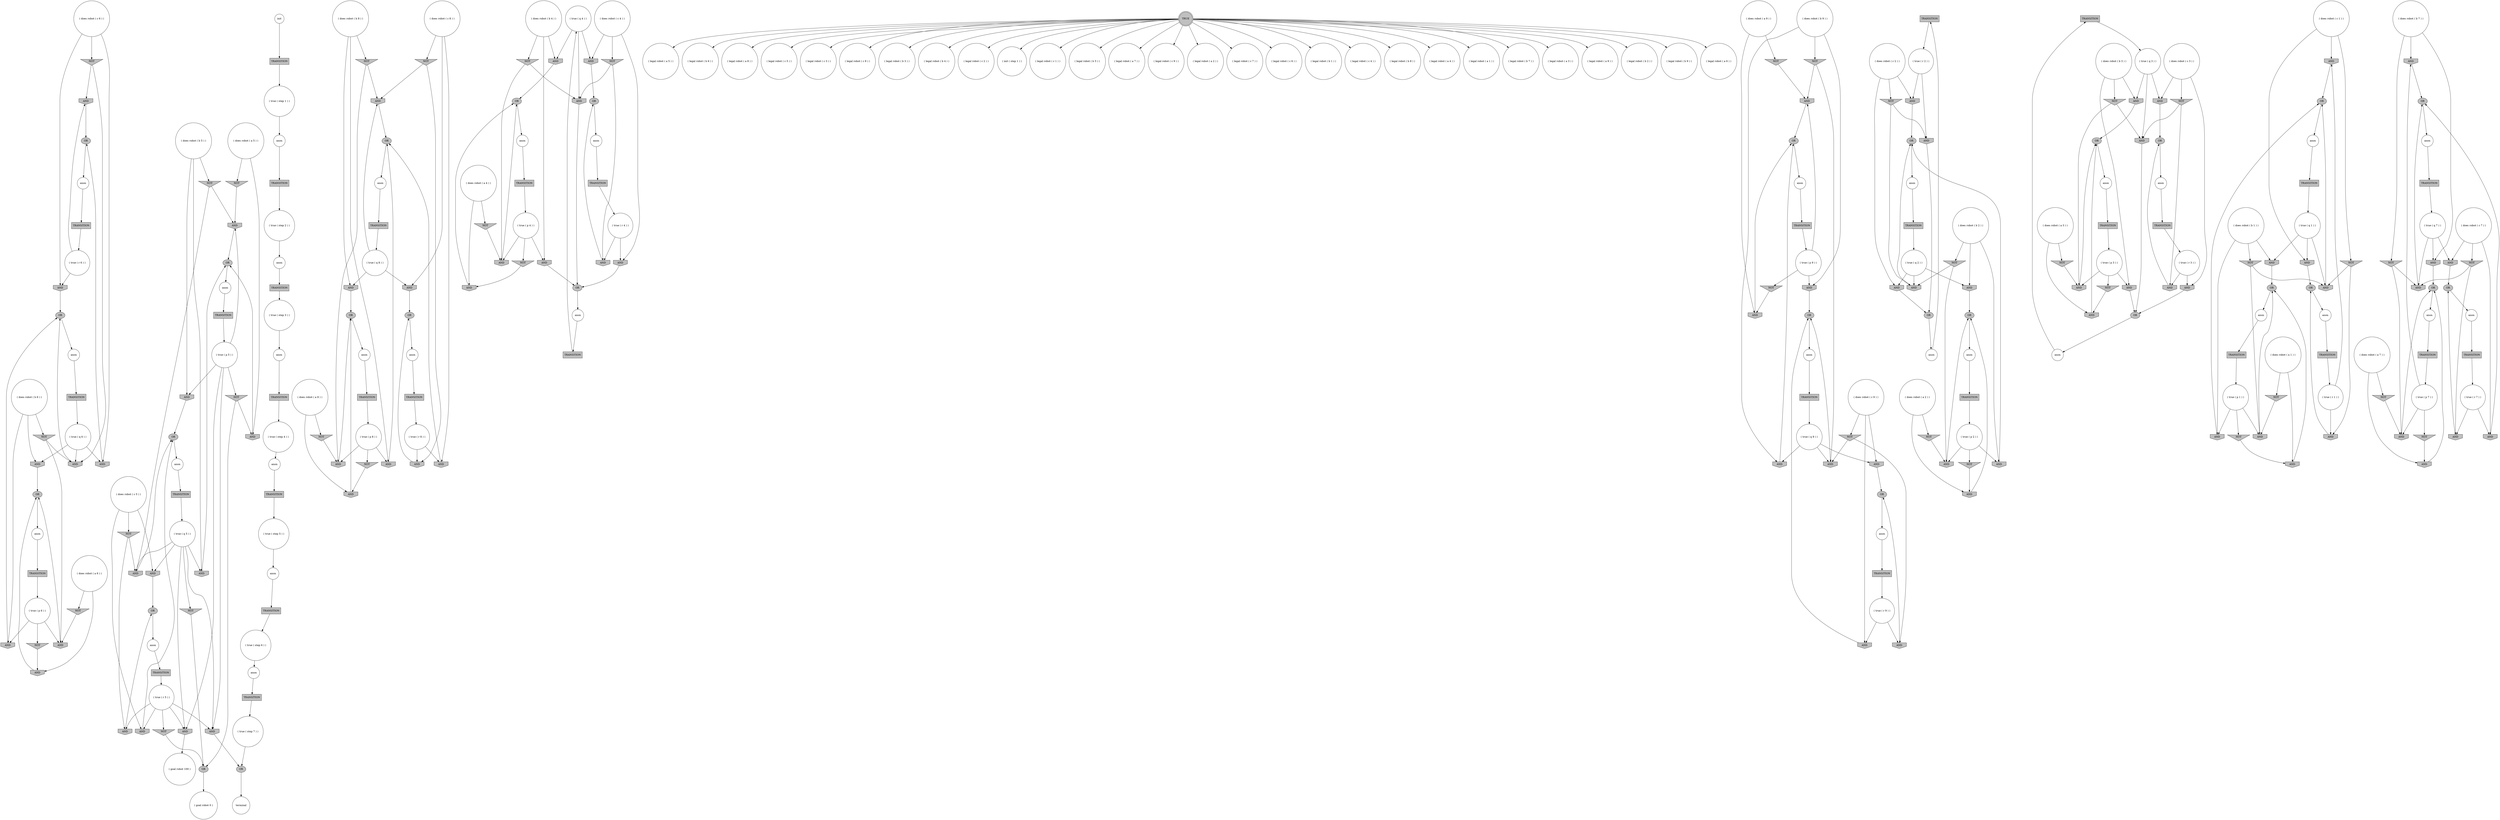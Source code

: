 digraph propNet
{
	"@5c5f1c48"[shape=invhouse, style= filled, fillcolor=grey, label="AND"]; "@5c5f1c48"->"@2c92af24"; 
	"@4826dfcc"[shape=invhouse, style= filled, fillcolor=grey, label="AND"]; "@4826dfcc"->"@3c10e820"; 
	"@3b06433d"[shape=invhouse, style= filled, fillcolor=grey, label="AND"]; "@3b06433d"->"@46fb6763"; 
	"@4679ac92"[shape=circle, style= filled, fillcolor=white, label="( true ( q 4 ) )"]; "@4679ac92"->"@3d01e178"; "@4679ac92"->"@6d0718b7"; "@4679ac92"->"@4e0a39de"; 
	"@5883de21"[shape=circle, style= filled, fillcolor=white, label="init"]; "@5883de21"->"@396c75ed"; 
	"@103c37f4"[shape=circle, style= filled, fillcolor=white, label="( legal robot ( a 5 ) )"]; 
	"@4604a96a"[shape=invtriangle, style= filled, fillcolor=grey, label="NOT"]; "@4604a96a"->"@b74cb21"; 
	"@114562c5"[shape=circle, style= filled, fillcolor=white, label="anon"]; "@114562c5"->"@299481b2"; 
	"@1bae939f"[shape=box, style= filled, fillcolor=grey, label="TRANSITION"]; "@1bae939f"->"@408b6c39"; 
	"@7acdba53"[shape=box, style= filled, fillcolor=grey, label="TRANSITION"]; "@7acdba53"->"@141ed7ac"; 
	"@3c10e820"[shape=ellipse, style= filled, fillcolor=grey, label="OR"]; "@3c10e820"->"@79f7abae"; 
	"@dda2737"[shape=invhouse, style= filled, fillcolor=grey, label="AND"]; "@dda2737"->"@5a4fdf11"; 
	"@79f7abae"[shape=circle, style= filled, fillcolor=white, label="anon"]; "@79f7abae"->"@5a749436"; 
	"@3d31f2b4"[shape=invtriangle, style= filled, fillcolor=grey, label="NOT"]; "@3d31f2b4"->"@1a3526cf"; "@3d31f2b4"->"@4e0a39de"; 
	"@609f3e95"[shape=invtriangle, style= filled, fillcolor=grey, label="NOT"]; "@609f3e95"->"@4a8d3d62"; 
	"@31be0369"[shape=circle, style= filled, fillcolor=white, label="anon"]; "@31be0369"->"@5da631c2"; 
	"@6243487e"[shape=invhouse, style= filled, fillcolor=grey, label="AND"]; "@6243487e"->"@215b011c"; 
	"@521ba1d9"[shape=invhouse, style= filled, fillcolor=grey, label="AND"]; "@521ba1d9"->"@6612fc02"; 
	"@28294f62"[shape=circle, style= filled, fillcolor=white, label="( legal robot ( b 6 ) )"]; 
	"@5acad437"[shape=invhouse, style= filled, fillcolor=grey, label="AND"]; "@5acad437"->"@6e30fc1f"; 
	"@665c1eae"[shape=box, style= filled, fillcolor=grey, label="TRANSITION"]; "@665c1eae"->"@7f2ea1dd"; 
	"@28a50da4"[shape=invhouse, style= filled, fillcolor=grey, label="AND"]; "@28a50da4"->"@3c10e820"; 
	"@15a4eb56"[shape=ellipse, style= filled, fillcolor=grey, label="OR"]; "@15a4eb56"->"@7e566633"; 
	"@3eb68e0e"[shape=circle, style= filled, fillcolor=white, label="anon"]; "@3eb68e0e"->"@6885b670"; 
	"@39a4036f"[shape=invhouse, style= filled, fillcolor=grey, label="AND"]; "@39a4036f"->"@6d13e8f3"; 
	"@3cfa54fe"[shape=circle, style= filled, fillcolor=white, label="anon"]; "@3cfa54fe"->"@1bfd9cd5"; 
	"@57e40274"[shape=invtriangle, style= filled, fillcolor=grey, label="NOT"]; "@57e40274"->"@3a5d3ac0"; "@57e40274"->"@32486cdd"; 
	"@33a998c7"[shape=ellipse, style= filled, fillcolor=grey, label="OR"]; "@33a998c7"->"@436d4b50"; 
	"@412beeec"[shape=ellipse, style= filled, fillcolor=grey, label="OR"]; "@412beeec"->"@2b52e961"; 
	"@5da5e65f"[shape=circle, style= filled, fillcolor=white, label="anon"]; "@5da5e65f"->"@2bacee78"; 
	"@71d382ab"[shape=circle, style= filled, fillcolor=white, label="anon"]; "@71d382ab"->"@2c65394b"; 
	"@4e9722c9"[shape=box, style= filled, fillcolor=grey, label="TRANSITION"]; "@4e9722c9"->"@4551dcd6"; 
	"@54cee271"[shape=box, style= filled, fillcolor=grey, label="TRANSITION"]; "@54cee271"->"@92ca580"; 
	"@69e94001"[shape=invhouse, style= filled, fillcolor=grey, label="AND"]; "@69e94001"->"@10f1f34a"; 
	"@31836aea"[shape=invhouse, style= filled, fillcolor=grey, label="AND"]; "@31836aea"->"@3c6b93c5"; 
	"@64273f4e"[shape=circle, style= filled, fillcolor=white, label="( legal robot ( a 8 ) )"]; 
	"@41c7d56b"[shape=circle, style= filled, fillcolor=white, label="( does robot ( a 7 ) )"]; "@41c7d56b"->"@1b50f0a7"; "@41c7d56b"->"@6ce931d9"; 
	"@2b302b69"[shape=circle, style= filled, fillcolor=white, label="( true ( p 6 ) )"]; "@2b302b69"->"@69e94001"; "@2b302b69"->"@6243487e"; "@2b302b69"->"@677210a5"; 
	"@74b70648"[shape=box, style= filled, fillcolor=grey, label="TRANSITION"]; "@74b70648"->"@4ccd21c"; 
	"@1f61509b"[shape=ellipse, style= filled, fillcolor=grey, label="OR"]; "@1f61509b"->"@2df30035"; 
	"@1abbbd0e"[shape=invhouse, style= filled, fillcolor=grey, label="AND"]; "@1abbbd0e"->"@1fd4340c"; 
	"@62577c5e"[shape=box, style= filled, fillcolor=grey, label="TRANSITION"]; "@62577c5e"->"@78c6cbc"; 
	"@699c9f16"[shape=invhouse, style= filled, fillcolor=grey, label="AND"]; "@699c9f16"->"@6d13e8f3"; 
	"@2c92af24"[shape=ellipse, style= filled, fillcolor=grey, label="OR"]; "@2c92af24"->"@52287b58"; 
	"@3a5d3ac0"[shape=invhouse, style= filled, fillcolor=grey, label="AND"]; "@3a5d3ac0"->"@56e20ef8"; 
	"@495a2dc4"[shape=doublecircle, style= filled, fillcolor=grey, label="TRUE"]; "@495a2dc4"->"@521c5cd7"; "@495a2dc4"->"@4413515e"; "@495a2dc4"->"@37c398e"; "@495a2dc4"->"@3be0e954"; "@495a2dc4"->"@301abf87"; "@495a2dc4"->"@6a25b72a"; "@495a2dc4"->"@3f72c47b"; "@495a2dc4"->"@103c37f4"; "@495a2dc4"->"@79b0d33c"; "@495a2dc4"->"@2af6a882"; "@495a2dc4"->"@7578a7d9"; "@495a2dc4"->"@56b4d39c"; "@495a2dc4"->"@5b76de14"; "@495a2dc4"->"@27b104d7"; "@495a2dc4"->"@47fc468e"; "@495a2dc4"->"@28294f62"; "@495a2dc4"->"@32b95f72"; "@495a2dc4"->"@50a69b6b"; "@495a2dc4"->"@7c187c8"; "@495a2dc4"->"@5043153c"; "@495a2dc4"->"@5aacc14"; "@495a2dc4"->"@2c1450bd"; "@495a2dc4"->"@4cad4d40"; "@495a2dc4"->"@4453d3cf"; "@495a2dc4"->"@6d352447"; "@495a2dc4"->"@69c0bee6"; "@495a2dc4"->"@64273f4e"; "@495a2dc4"->"@617d7c7f"; 
	"@2743724e"[shape=box, style= filled, fillcolor=grey, label="TRANSITION"]; "@2743724e"->"@279977bd"; 
	"@4ccd21c"[shape=circle, style= filled, fillcolor=white, label="( true ( p 3 ) )"]; "@4ccd21c"->"@79ef3ccd"; "@4ccd21c"->"@7a8d0b0f"; "@4ccd21c"->"@22f62eba"; 
	"@408b6c39"[shape=circle, style= filled, fillcolor=white, label="( true ( r 2 ) )"]; "@408b6c39"->"@3c0a30fd"; "@408b6c39"->"@a25ef73"; 
	"@354124d6"[shape=circle, style= filled, fillcolor=white, label="( does robot ( c 3 ) )"]; "@354124d6"->"@74c12978"; "@354124d6"->"@47d978ea"; "@354124d6"->"@7b0b23cf"; 
	"@4e3c35fd"[shape=invhouse, style= filled, fillcolor=grey, label="AND"]; "@4e3c35fd"->"@1fd4340c"; 
	"@4f2d26d2"[shape=circle, style= filled, fillcolor=white, label="( does robot ( b 6 ) )"]; "@4f2d26d2"->"@41a40247"; "@4f2d26d2"->"@1d4fcd9a"; "@4f2d26d2"->"@69e94001"; 
	"@4551dcd6"[shape=circle, style= filled, fillcolor=white, label="( true ( q 9 ) )"]; "@4551dcd6"->"@3a5d3ac0"; "@4551dcd6"->"@64626fd2"; "@4551dcd6"->"@47e7d503"; 
	"@4b51ac10"[shape=circle, style= filled, fillcolor=white, label="( does robot ( b 5 ) )"]; "@4b51ac10"->"@11f18cbe"; "@4b51ac10"->"@7a5388b5"; "@4b51ac10"->"@5ef77511"; 
	"@3979c7cf"[shape=invhouse, style= filled, fillcolor=grey, label="AND"]; "@3979c7cf"->"@33a998c7"; 
	"@32b95f72"[shape=circle, style= filled, fillcolor=white, label="( legal robot ( b 1 ) )"]; 
	"@6e30fc1f"[shape=ellipse, style= filled, fillcolor=grey, label="OR"]; "@6e30fc1f"->"@51f88fbd"; 
	"@685f1ba8"[shape=circle, style= filled, fillcolor=white, label="anon"]; "@685f1ba8"->"@74b70648"; 
	"@4a2ba88c"[shape=circle, style= filled, fillcolor=white, label="( true ( q 2 ) )"]; "@4a2ba88c"->"@78482bad"; "@4a2ba88c"->"@716136f0"; "@4a2ba88c"->"@4c9fd062"; 
	"@50a69b6b"[shape=circle, style= filled, fillcolor=white, label="( legal robot ( c 4 ) )"]; 
	"@4ef18d37"[shape=invhouse, style= filled, fillcolor=grey, label="AND"]; "@4ef18d37"->"@5a4fdf11"; 
	"@464d28c7"[shape=invhouse, style= filled, fillcolor=grey, label="AND"]; "@464d28c7"->"@4b94ba17"; 
	"@46fb6763"[shape=ellipse, style= filled, fillcolor=grey, label="OR"]; "@46fb6763"->"@2340b8fd"; 
	"@6a24eafa"[shape=circle, style= filled, fillcolor=white, label="( does robot ( c 5 ) )"]; "@6a24eafa"->"@66e8c7db"; "@6a24eafa"->"@5e725967"; "@6a24eafa"->"@1dbef987"; 
	"@4cad4d40"[shape=circle, style= filled, fillcolor=white, label="( legal robot ( a 3 ) )"]; 
	"@6e2c03ff"[shape=circle, style= filled, fillcolor=white, label="( true ( step 7 ) )"]; "@6e2c03ff"->"@5ff6de1"; 
	"@1053a9d5"[shape=invtriangle, style= filled, fillcolor=grey, label="NOT"]; "@1053a9d5"->"@64b2e752"; "@1053a9d5"->"@56bebb88"; 
	"@6a6014f7"[shape=circle, style= filled, fillcolor=white, label="( true ( q 5 ) )"]; "@6a6014f7"->"@46b44eb4"; "@6a6014f7"->"@66e8c7db"; "@6a6014f7"->"@64f01d52"; "@6a6014f7"->"@58ee21f5"; "@6a6014f7"->"@1af70ee1"; "@6a6014f7"->"@7a5388b5"; 
	"@69c0bee6"[shape=circle, style= filled, fillcolor=white, label="( legal robot ( b 9 ) )"]; 
	"@625db9eb"[shape=box, style= filled, fillcolor=grey, label="TRANSITION"]; "@625db9eb"->"@23b67d6a"; 
	"@37c398e"[shape=circle, style= filled, fillcolor=white, label="( legal robot ( c 8 ) )"]; 
	"@690ff62a"[shape=invhouse, style= filled, fillcolor=grey, label="AND"]; "@690ff62a"->"@412beeec"; 
	"@29909385"[shape=circle, style= filled, fillcolor=white, label="( does robot ( a 1 ) )"]; "@29909385"->"@699c9f16"; "@29909385"->"@35a631cc"; 
	"@5fb9f88b"[shape=ellipse, style= filled, fillcolor=grey, label="OR"]; "@5fb9f88b"->"@2a6c9ec6"; 
	"@279977bd"[shape=circle, style= filled, fillcolor=white, label="( true ( p 9 ) )"]; "@279977bd"->"@2bd9e5ad"; "@279977bd"->"@4c842d9a"; "@279977bd"->"@b74cb21"; 
	"@54f5b2e4"[shape=invhouse, style= filled, fillcolor=grey, label="AND"]; "@54f5b2e4"->"@3e5646a5"; 
	"@6d13e8f3"[shape=ellipse, style= filled, fillcolor=grey, label="OR"]; "@6d13e8f3"->"@3622e177"; 
	"@66e8c7db"[shape=invhouse, style= filled, fillcolor=grey, label="AND"]; "@66e8c7db"->"@4b94ba17"; 
	"@47fc468e"[shape=circle, style= filled, fillcolor=white, label="( legal robot ( c 6 ) )"]; 
	"@27b104d7"[shape=circle, style= filled, fillcolor=white, label="( legal robot ( c 7 ) )"]; 
	"@4bb963c4"[shape=circle, style= filled, fillcolor=white, label="( does robot ( b 3 ) )"]; "@4bb963c4"->"@7844ffb2"; "@4bb963c4"->"@7a8d0b0f"; "@4bb963c4"->"@521ba1d9"; 
	"@53933acb"[shape=circle, style= filled, fillcolor=white, label="( true ( p 1 ) )"]; "@53933acb"->"@64b2e752"; "@53933acb"->"@4ef18d37"; "@53933acb"->"@66f9104a"; 
	"@5aacc14"[shape=circle, style= filled, fillcolor=white, label="( legal robot ( a 1 ) )"]; 
	"@12d28dfa"[shape=invtriangle, style= filled, fillcolor=grey, label="NOT"]; "@12d28dfa"->"@3d6721bd"; 
	"@1b071c0"[shape=circle, style= filled, fillcolor=white, label="( does robot ( a 6 ) )"]; "@1b071c0"->"@3160e069"; "@1b071c0"->"@71a2f5b1"; 
	"@628d2280"[shape=circle, style= filled, fillcolor=white, label="anon"]; "@628d2280"->"@4095c5ec"; 
	"@11c0b8a0"[shape=invhouse, style= filled, fillcolor=grey, label="AND"]; "@11c0b8a0"->"@46fb6763"; 
	"@7b0b23cf"[shape=invhouse, style= filled, fillcolor=grey, label="AND"]; "@7b0b23cf"->"@438a3a1d"; 
	"@35a631cc"[shape=invtriangle, style= filled, fillcolor=grey, label="NOT"]; "@35a631cc"->"@64b2e752"; 
	"@536b98c3"[shape=ellipse, style= filled, fillcolor=grey, label="OR"]; "@536b98c3"->"@3cfa54fe"; 
	"@47e7d503"[shape=invhouse, style= filled, fillcolor=grey, label="AND"]; "@47e7d503"->"@50c7833c"; 
	"@3d6721bd"[shape=invhouse, style= filled, fillcolor=grey, label="AND"]; "@3d6721bd"->"@36b79701"; 
	"@79ef3ccd"[shape=invhouse, style= filled, fillcolor=grey, label="AND"]; "@79ef3ccd"->"@6612fc02"; 
	"@2c006765"[shape=circle, style= filled, fillcolor=white, label="( does robot ( c 6 ) )"]; "@2c006765"->"@3e81018b"; "@2c006765"->"@4e842e74"; "@2c006765"->"@201532fc"; 
	"@16fbcb70"[shape=invtriangle, style= filled, fillcolor=grey, label="NOT"]; "@16fbcb70"->"@6ce931d9"; 
	"@79f7896f"[shape=circle, style= filled, fillcolor=white, label="( true ( p 5 ) )"]; "@79f7896f"->"@46b44eb4"; "@79f7896f"->"@4826dfcc"; "@79f7896f"->"@58ee21f5"; "@79f7896f"->"@11f18cbe"; "@79f7896f"->"@41f6321"; 
	"@11f18cbe"[shape=invhouse, style= filled, fillcolor=grey, label="AND"]; "@11f18cbe"->"@536b98c3"; 
	"@4c9fd062"[shape=invhouse, style= filled, fillcolor=grey, label="AND"]; "@4c9fd062"->"@1f61509b"; 
	"@4453d3cf"[shape=circle, style= filled, fillcolor=white, label="( legal robot ( a 9 ) )"]; 
	"@76c5d9c1"[shape=circle, style= filled, fillcolor=white, label="( does robot ( b 8 ) )"]; "@76c5d9c1"->"@4e3c35fd"; "@76c5d9c1"->"@11c0b8a0"; "@76c5d9c1"->"@375b4ad2"; 
	"@1952853d"[shape=invtriangle, style= filled, fillcolor=grey, label="NOT"]; "@1952853d"->"@1a3526cf"; 
	"@74c12978"[shape=invhouse, style= filled, fillcolor=grey, label="AND"]; "@74c12978"->"@5057f57f"; 
	"@889ec59"[shape=circle, style= filled, fillcolor=white, label="( true ( p 7 ) )"]; "@889ec59"->"@16fbcb70"; "@889ec59"->"@455118a7"; "@889ec59"->"@5acad437"; 
	"@4c842d9a"[shape=invtriangle, style= filled, fillcolor=grey, label="NOT"]; "@4c842d9a"->"@79ce00b4"; 
	"@5075c744"[shape=invhouse, style= filled, fillcolor=grey, label="AND"]; "@5075c744"->"@6612fc02"; 
	"@646d6aa0"[shape=circle, style= filled, fillcolor=white, label="( does robot ( a 3 ) )"]; "@646d6aa0"->"@5075c744"; "@646d6aa0"->"@1e1079ff"; 
	"@6a25b72a"[shape=circle, style= filled, fillcolor=white, label="( legal robot ( c 2 ) )"]; 
	"@92ca580"[shape=circle, style= filled, fillcolor=white, label="( true ( p 8 ) )"]; "@92ca580"->"@11c0b8a0"; "@92ca580"->"@4a8d3d62"; "@92ca580"->"@52257b34"; 
	"@320f6398"[shape=circle, style= filled, fillcolor=white, label="( does robot ( b 1 ) )"]; "@320f6398"->"@4ef18d37"; "@320f6398"->"@39a4036f"; "@320f6398"->"@1053a9d5"; 
	"@1b78efd8"[shape=circle, style= filled, fillcolor=white, label="( does robot ( a 8 ) )"]; "@1b78efd8"->"@1abbbd0e"; "@1b78efd8"->"@609f3e95"; 
	"@1b50f0a7"[shape=invtriangle, style= filled, fillcolor=grey, label="NOT"]; "@1b50f0a7"->"@455118a7"; 
	"@201532fc"[shape=invhouse, style= filled, fillcolor=grey, label="AND"]; "@201532fc"->"@2c92af24"; 
	"@5a790192"[shape=circle, style= filled, fillcolor=white, label="anon"]; "@5a790192"->"@2743724e"; 
	"@436d4b50"[shape=circle, style= filled, fillcolor=white, label="anon"]; "@436d4b50"->"@23bf8cd5"; 
	"@35de7497"[shape=circle, style= filled, fillcolor=white, label="( true ( r 8 ) )"]; "@35de7497"->"@30cafa1"; "@35de7497"->"@7aba175f"; 
	"@5b76de14"[shape=circle, style= filled, fillcolor=white, label="( legal robot ( a 2 ) )"]; 
	"@66f9104a"[shape=invtriangle, style= filled, fillcolor=grey, label="NOT"]; "@66f9104a"->"@699c9f16"; 
	"@1bfd9cd5"[shape=box, style= filled, fillcolor=grey, label="TRANSITION"]; "@1bfd9cd5"->"@6a6014f7"; 
	"@7a5388b5"[shape=invhouse, style= filled, fillcolor=grey, label="AND"]; "@7a5388b5"->"@3c10e820"; 
	"@6d4492fb"[shape=circle, style= filled, fillcolor=white, label="( true ( r 1 ) )"]; "@6d4492fb"->"@690ff62a"; "@6d4492fb"->"@dda2737"; 
	"@1633c3e6"[shape=invhouse, style= filled, fillcolor=grey, label="AND"]; "@1633c3e6"->"@5057f57f"; 
	"@438a3a1d"[shape=ellipse, style= filled, fillcolor=grey, label="OR"]; "@438a3a1d"->"@27ed688f"; 
	"@29e26602"[shape=box, style= filled, fillcolor=grey, label="TRANSITION"]; "@29e26602"->"@53933acb"; 
	"@50f800db"[shape=circle, style= filled, fillcolor=white, label="anon"]; "@50f800db"->"@3d057305"; 
	"@32fd4662"[shape=circle, style= filled, fillcolor=white, label="( true ( r 4 ) )"]; "@32fd4662"->"@a6dddcf"; "@32fd4662"->"@3979c7cf"; 
	"@16881cb3"[shape=invtriangle, style= filled, fillcolor=grey, label="NOT"]; "@16881cb3"->"@716136f0"; "@16881cb3"->"@42143753"; 
	"@6a643edd"[shape=circle, style= filled, fillcolor=white, label="( true ( step 1 ) )"]; "@6a643edd"->"@4cc5f20f"; 
	"@29949f78"[shape=circle, style= filled, fillcolor=white, label="anon"]; "@29949f78"->"@7dbd9d76"; 
	"@6edcb6b4"[shape=circle, style= filled, fillcolor=white, label="( goal robot 0 )"]; 
	"@5ee771f3"[shape=circle, style= filled, fillcolor=white, label="( does robot ( b 7 ) )"]; "@5ee771f3"->"@2cea3932"; "@5ee771f3"->"@54f5b2e4"; "@5ee771f3"->"@5acad437"; 
	"@a6dddcf"[shape=invhouse, style= filled, fillcolor=grey, label="AND"]; "@a6dddcf"->"@31d1fc02"; 
	"@5c0e920f"[shape=circle, style= filled, fillcolor=white, label="( does robot ( b 9 ) )"]; "@5c0e920f"->"@2bd9e5ad"; "@5c0e920f"->"@40974600"; "@5c0e920f"->"@47e7d503"; 
	"@28f52a14"[shape=box, style= filled, fillcolor=grey, label="TRANSITION"]; "@28f52a14"->"@19a9bea3"; 
	"@41f6321"[shape=invtriangle, style= filled, fillcolor=grey, label="NOT"]; "@41f6321"->"@28a50da4"; "@41f6321"->"@78871e65"; 
	"@775925c0"[shape=box, style= filled, fillcolor=grey, label="TRANSITION"]; "@775925c0"->"@52fc9d2b"; 
	"@23b67d6a"[shape=circle, style= filled, fillcolor=white, label="( true ( step 2 ) )"]; "@23b67d6a"->"@da3b359"; 
	"@3e81018b"[shape=invhouse, style= filled, fillcolor=grey, label="AND"]; "@3e81018b"->"@10f1f34a"; 
	"@4f1adeb7"[shape=circle, style= filled, fillcolor=white, label="anon"]; "@4f1adeb7"->"@111edceb"; 
	"@3be0e954"[shape=circle, style= filled, fillcolor=white, label="( legal robot ( b 3 ) )"]; 
	"@1294aa42"[shape=circle, style= filled, fillcolor=white, label="( does robot ( c 7 ) )"]; "@1294aa42"->"@5e35dc95"; "@1294aa42"->"@6699176f"; "@1294aa42"->"@5f0275fa"; 
	"@1a8fa0d1"[shape=circle, style= filled, fillcolor=white, label="( true ( r 7 ) )"]; "@1a8fa0d1"->"@31836aea"; "@1a8fa0d1"->"@5f0275fa"; 
	"@5ff6de1"[shape=ellipse, style= filled, fillcolor=grey, label="OR"]; "@5ff6de1"->"@4486d1da"; 
	"@1d4fcd9a"[shape=invtriangle, style= filled, fillcolor=grey, label="NOT"]; "@1d4fcd9a"->"@4805e9f1"; "@1d4fcd9a"->"@6243487e"; 
	"@24a51027"[shape=circle, style= filled, fillcolor=white, label="anon"]; "@24a51027"->"@54cee271"; 
	"@47d978ea"[shape=invtriangle, style= filled, fillcolor=grey, label="NOT"]; "@47d978ea"->"@1633c3e6"; "@47d978ea"->"@16916f80"; 
	"@64626fd2"[shape=invhouse, style= filled, fillcolor=grey, label="AND"]; "@64626fd2"->"@5fb9f88b"; 
	"@2af6a882"[shape=circle, style= filled, fillcolor=white, label="( legal robot ( b 5 ) )"]; 
	"@4eb3c24f"[shape=circle, style= filled, fillcolor=white, label="( true ( q 7 ) )"]; "@4eb3c24f"->"@2224ea85"; "@4eb3c24f"->"@54f5b2e4"; "@4eb3c24f"->"@6699176f"; 
	"@7059c8b5"[shape=circle, style= filled, fillcolor=white, label="( does robot ( b 2 ) )"]; "@7059c8b5"->"@78482bad"; "@7059c8b5"->"@16881cb3"; "@7059c8b5"->"@3857dc15"; 
	"@56b4d39c"[shape=circle, style= filled, fillcolor=white, label="( legal robot ( c 9 ) )"]; 
	"@4486d1da"[shape=circle, style= filled, fillcolor=white, label="terminal"]; 
	"@36b79701"[shape=ellipse, style= filled, fillcolor=grey, label="OR"]; "@36b79701"->"@4f1adeb7"; 
	"@3dd81ec9"[shape=circle, style= filled, fillcolor=white, label="( does robot ( a 2 ) )"]; "@3dd81ec9"->"@3d6721bd"; "@3dd81ec9"->"@28996b65"; 
	"@2778c490"[shape=invhouse, style= filled, fillcolor=grey, label="AND"]; "@2778c490"->"@31d1fc02"; 
	"@7f2ea1dd"[shape=circle, style= filled, fillcolor=white, label="( true ( r 9 ) )"]; "@7f2ea1dd"->"@11fb24d3"; "@7f2ea1dd"->"@32486cdd"; 
	"@c7056d5"[shape=box, style= filled, fillcolor=grey, label="TRANSITION"]; "@c7056d5"->"@5dac13d7"; 
	"@56e20ef8"[shape=ellipse, style= filled, fillcolor=grey, label="OR"]; "@56e20ef8"->"@1344e858"; 
	"@4805e9f1"[shape=invhouse, style= filled, fillcolor=grey, label="AND"]; "@4805e9f1"->"@10f1f34a"; 
	"@6c229ed4"[shape=circle, style= filled, fillcolor=white, label="( does robot ( a 5 ) )"]; "@6c229ed4"->"@28a50da4"; "@6c229ed4"->"@3166aab6"; 
	"@4a8d3d62"[shape=invhouse, style= filled, fillcolor=grey, label="AND"]; "@4a8d3d62"->"@1fd4340c"; 
	"@2c1450bd"[shape=circle, style= filled, fillcolor=white, label="( legal robot ( b 7 ) )"]; 
	"@23bf8cd5"[shape=box, style= filled, fillcolor=grey, label="TRANSITION"]; "@23bf8cd5"->"@32fd4662"; 
	"@7d6fdcc1"[shape=invtriangle, style= filled, fillcolor=grey, label="NOT"]; "@7d6fdcc1"->"@7aba175f"; "@7d6fdcc1"->"@3b06433d"; 
	"@5f0275fa"[shape=invhouse, style= filled, fillcolor=grey, label="AND"]; "@5f0275fa"->"@6e30fc1f"; 
	"@677210a5"[shape=invtriangle, style= filled, fillcolor=grey, label="NOT"]; "@677210a5"->"@71a2f5b1"; 
	"@2340b8fd"[shape=circle, style= filled, fillcolor=white, label="anon"]; "@2340b8fd"->"@775925c0"; 
	"@42143753"[shape=invhouse, style= filled, fillcolor=grey, label="AND"]; "@42143753"->"@36b79701"; 
	"@139d115"[shape=box, style= filled, fillcolor=grey, label="TRANSITION"]; "@139d115"->"@4a2ba88c"; 
	"@3622e177"[shape=circle, style= filled, fillcolor=white, label="anon"]; "@3622e177"->"@29e26602"; 
	"@6d352447"[shape=circle, style= filled, fillcolor=white, label="( legal robot ( b 2 ) )"]; 
	"@52257b34"[shape=invtriangle, style= filled, fillcolor=grey, label="NOT"]; "@52257b34"->"@1abbbd0e"; 
	"@618eabf6"[shape=circle, style= filled, fillcolor=white, label="( does robot ( c 1 ) )"]; "@618eabf6"->"@59b70f9e"; "@618eabf6"->"@dda2737"; "@618eabf6"->"@5dbbd583"; 
	"@59b70f9e"[shape=invhouse, style= filled, fillcolor=grey, label="AND"]; "@59b70f9e"->"@412beeec"; 
	"@4a0ce796"[shape=box, style= filled, fillcolor=grey, label="TRANSITION"]; "@4a0ce796"->"@4eb3c24f"; 
	"@5da631c2"[shape=box, style= filled, fillcolor=grey, label="TRANSITION"]; "@5da631c2"->"@3edd89f9"; 
	"@521c5cd7"[shape=circle, style= filled, fillcolor=white, label="( legal robot ( c 5 ) )"]; 
	"@4413515e"[shape=circle, style= filled, fillcolor=white, label="( legal robot ( c 3 ) )"]; 
	"@3c0a30fd"[shape=invhouse, style= filled, fillcolor=grey, label="AND"]; "@3c0a30fd"->"@1f61509b"; 
	"@4cc5f20f"[shape=circle, style= filled, fillcolor=white, label="anon"]; "@4cc5f20f"->"@625db9eb"; 
	"@779d9c0d"[shape=box, style= filled, fillcolor=grey, label="TRANSITION"]; "@779d9c0d"->"@7691a4fb"; 
	"@79ce00b4"[shape=invhouse, style= filled, fillcolor=grey, label="AND"]; "@79ce00b4"->"@50c7833c"; 
	"@7844ffb2"[shape=invtriangle, style= filled, fillcolor=grey, label="NOT"]; "@7844ffb2"->"@79ef3ccd"; "@7844ffb2"->"@16916f80"; 
	"@3166aab6"[shape=invtriangle, style= filled, fillcolor=grey, label="NOT"]; "@3166aab6"->"@4826dfcc"; 
	"@1344e858"[shape=circle, style= filled, fillcolor=white, label="anon"]; "@1344e858"->"@4e9722c9"; 
	"@5dbbd583"[shape=invtriangle, style= filled, fillcolor=grey, label="NOT"]; "@5dbbd583"->"@690ff62a"; "@5dbbd583"->"@56bebb88"; 
	"@27ed688f"[shape=circle, style= filled, fillcolor=white, label="anon"]; "@27ed688f"->"@7acdba53"; 
	"@5ef77511"[shape=invtriangle, style= filled, fillcolor=grey, label="NOT"]; "@5ef77511"->"@4826dfcc"; "@5ef77511"->"@64f01d52"; 
	"@111edceb"[shape=box, style= filled, fillcolor=grey, label="TRANSITION"]; "@111edceb"->"@455dd32a"; 
	"@4d811e2c"[shape=circle, style= filled, fillcolor=white, label="( does robot ( c 9 ) )"]; "@4d811e2c"->"@64626fd2"; "@4d811e2c"->"@57e40274"; "@4d811e2c"->"@11fb24d3"; 
	"@8e2b07b"[shape=circle, style= filled, fillcolor=white, label="( does robot ( c 2 ) )"]; "@8e2b07b"->"@5ab05fcb"; "@8e2b07b"->"@4c9fd062"; "@8e2b07b"->"@a25ef73"; 
	"@5a4fdf11"[shape=ellipse, style= filled, fillcolor=grey, label="OR"]; "@5a4fdf11"->"@31be0369"; 
	"@3ab28980"[shape=circle, style= filled, fillcolor=white, label="anon"]; "@3ab28980"->"@30c26c8f"; 
	"@4a005364"[shape=invtriangle, style= filled, fillcolor=grey, label="NOT"]; "@4a005364"->"@78871e65"; 
	"@51f88fbd"[shape=circle, style= filled, fillcolor=white, label="anon"]; "@51f88fbd"->"@4a0ce796"; 
	"@6885b670"[shape=box, style= filled, fillcolor=grey, label="TRANSITION"]; "@6885b670"->"@185c2a25"; 
	"@30c26c8f"[shape=box, style= filled, fillcolor=grey, label="TRANSITION"]; "@30c26c8f"->"@1a8fa0d1"; 
	"@40974600"[shape=invtriangle, style= filled, fillcolor=grey, label="NOT"]; "@40974600"->"@3a5d3ac0"; "@40974600"->"@b74cb21"; 
	"@32486cdd"[shape=invhouse, style= filled, fillcolor=grey, label="AND"]; "@32486cdd"->"@5fb9f88b"; 
	"@141ed7ac"[shape=circle, style= filled, fillcolor=white, label="( true ( q 3 ) )"]; "@141ed7ac"->"@74c12978"; "@141ed7ac"->"@521ba1d9"; "@141ed7ac"->"@16916f80"; 
	"@5043153c"[shape=circle, style= filled, fillcolor=white, label="( legal robot ( a 4 ) )"]; 
	"@1c8321c8"[shape=circle, style= filled, fillcolor=white, label="( does robot ( c 4 ) )"]; "@1c8321c8"->"@a6dddcf"; "@1c8321c8"->"@6d0718b7"; "@1c8321c8"->"@651ee017"; 
	"@58ee21f5"[shape=invhouse, style= filled, fillcolor=grey, label="AND"]; "@58ee21f5"->"@5ff6de1"; 
	"@3e5646a5"[shape=ellipse, style= filled, fillcolor=grey, label="OR"]; "@3e5646a5"->"@12381a9c"; 
	"@5e725967"[shape=invhouse, style= filled, fillcolor=grey, label="AND"]; "@5e725967"->"@536b98c3"; 
	"@78c6cbc"[shape=circle, style= filled, fillcolor=white, label="( true ( r 6 ) )"]; "@78c6cbc"->"@3e81018b"; "@78c6cbc"->"@5c5f1c48"; 
	"@6d0718b7"[shape=invhouse, style= filled, fillcolor=grey, label="AND"]; "@6d0718b7"->"@33a998c7"; 
	"@228ca8ac"[shape=box, style= filled, fillcolor=grey, label="TRANSITION"]; "@228ca8ac"->"@6d4492fb"; 
	"@78482bad"[shape=invhouse, style= filled, fillcolor=grey, label="AND"]; "@78482bad"->"@36b79701"; 
	"@10f1f34a"[shape=ellipse, style= filled, fillcolor=grey, label="OR"]; "@10f1f34a"->"@7c9b87f6"; 
	"@1a3526cf"[shape=invhouse, style= filled, fillcolor=grey, label="AND"]; "@1a3526cf"->"@73286b10"; 
	"@4e842e74"[shape=invtriangle, style= filled, fillcolor=grey, label="NOT"]; "@4e842e74"->"@5c5f1c48"; "@4e842e74"->"@4805e9f1"; 
	"@396c75ed"[shape=box, style= filled, fillcolor=grey, label="TRANSITION"]; "@396c75ed"->"@6a643edd"; 
	"@2a6c9ec6"[shape=circle, style= filled, fillcolor=white, label="anon"]; "@2a6c9ec6"->"@665c1eae"; 
	"@7a8d0b0f"[shape=invhouse, style= filled, fillcolor=grey, label="AND"]; "@7a8d0b0f"->"@438a3a1d"; 
	"@3c6b93c5"[shape=ellipse, style= filled, fillcolor=grey, label="OR"]; "@3c6b93c5"->"@3ab28980"; 
	"@1af70ee1"[shape=invtriangle, style= filled, fillcolor=grey, label="NOT"]; "@1af70ee1"->"@78871e65"; 
	"@3edd89f9"[shape=circle, style= filled, fillcolor=white, label="( true ( q 1 ) )"]; "@3edd89f9"->"@59b70f9e"; "@3edd89f9"->"@56bebb88"; "@3edd89f9"->"@39a4036f"; 
	"@4a009ab0"[shape=circle, style= filled, fillcolor=white, label="( true ( r 5 ) )"]; "@4a009ab0"->"@46b44eb4"; "@4a009ab0"->"@4a005364"; "@4a009ab0"->"@58ee21f5"; "@4a009ab0"->"@464d28c7"; "@4a009ab0"->"@5e725967"; 
	"@301abf87"[shape=circle, style= filled, fillcolor=white, label="( legal robot ( b 4 ) )"]; 
	"@3804dd1b"[shape=circle, style= filled, fillcolor=white, label="( true ( p 4 ) )"]; "@3804dd1b"->"@1a3526cf"; "@3804dd1b"->"@47503458"; "@3804dd1b"->"@2778c490"; 
	"@52287b58"[shape=circle, style= filled, fillcolor=white, label="anon"]; "@52287b58"->"@62577c5e"; 
	"@7c9b87f6"[shape=circle, style= filled, fillcolor=white, label="anon"]; "@7c9b87f6"->"@779d9c0d"; 
	"@455dd32a"[shape=circle, style= filled, fillcolor=white, label="( true ( p 2 ) )"]; "@455dd32a"->"@12d28dfa"; "@455dd32a"->"@3857dc15"; "@455dd32a"->"@42143753"; 
	"@16916f80"[shape=invhouse, style= filled, fillcolor=grey, label="AND"]; "@16916f80"->"@438a3a1d"; 
	"@30cafa1"[shape=invhouse, style= filled, fillcolor=grey, label="AND"]; "@30cafa1"->"@46fb6763"; 
	"@cae1393"[shape=circle, style= filled, fillcolor=white, label="( goal robot 100 )"]; 
	"@5ab05fcb"[shape=invtriangle, style= filled, fillcolor=grey, label="NOT"]; "@5ab05fcb"->"@3c0a30fd"; "@5ab05fcb"->"@716136f0"; 
	"@2bd9e5ad"[shape=invhouse, style= filled, fillcolor=grey, label="AND"]; "@2bd9e5ad"->"@56e20ef8"; 
	"@4b94ba17"[shape=ellipse, style= filled, fillcolor=grey, label="OR"]; "@4b94ba17"->"@114562c5"; 
	"@7aba175f"[shape=invhouse, style= filled, fillcolor=grey, label="AND"]; "@7aba175f"->"@4328594c"; 
	"@5dac13d7"[shape=circle, style= filled, fillcolor=white, label="( true ( step 3 ) )"]; "@5dac13d7"->"@71d382ab"; 
	"@7578a7d9"[shape=circle, style= filled, fillcolor=white, label="( legal robot ( a 7 ) )"]; 
	"@4095c5ec"[shape=box, style= filled, fillcolor=grey, label="TRANSITION"]; "@4095c5ec"->"@3804dd1b"; 
	"@78871e65"[shape=ellipse, style= filled, fillcolor=grey, label="OR"]; "@78871e65"->"@6edcb6b4"; 
	"@1fd4340c"[shape=ellipse, style= filled, fillcolor=grey, label="OR"]; "@1fd4340c"->"@24a51027"; 
	"@2b52e961"[shape=circle, style= filled, fillcolor=white, label="anon"]; "@2b52e961"->"@228ca8ac"; 
	"@375b4ad2"[shape=invtriangle, style= filled, fillcolor=grey, label="NOT"]; "@375b4ad2"->"@3b06433d"; "@375b4ad2"->"@4a8d3d62"; 
	"@11fb24d3"[shape=invhouse, style= filled, fillcolor=grey, label="AND"]; "@11fb24d3"->"@56e20ef8"; 
	"@2354c054"[shape=box, style= filled, fillcolor=grey, label="TRANSITION"]; "@2354c054"->"@6e2c03ff"; 
	"@6bef4b2b"[shape=circle, style= filled, fillcolor=white, label="anon"]; "@6bef4b2b"->"@2354c054"; 
	"@19a9bea3"[shape=circle, style= filled, fillcolor=white, label="( true ( step 6 ) )"]; "@19a9bea3"->"@6bef4b2b"; 
	"@68c0890f"[shape=invhouse, style= filled, fillcolor=grey, label="AND"]; "@68c0890f"->"@4328594c"; 
	"@78a974c7"[shape=circle, style= filled, fillcolor=white, label="( does robot ( b 4 ) )"]; "@78a974c7"->"@3d01e178"; "@78a974c7"->"@3d31f2b4"; "@78a974c7"->"@2778c490"; 
	"@7691a4fb"[shape=circle, style= filled, fillcolor=white, label="( true ( q 6 ) )"]; "@7691a4fb"->"@41a40247"; "@7691a4fb"->"@201532fc"; "@7691a4fb"->"@4805e9f1"; 
	"@1e1079ff"[shape=invtriangle, style= filled, fillcolor=grey, label="NOT"]; "@1e1079ff"->"@79ef3ccd"; 
	"@2df30035"[shape=circle, style= filled, fillcolor=white, label="anon"]; "@2df30035"->"@1bae939f"; 
	"@651ee017"[shape=invtriangle, style= filled, fillcolor=grey, label="NOT"]; "@651ee017"->"@3979c7cf"; "@651ee017"->"@4e0a39de"; 
	"@28996b65"[shape=invtriangle, style= filled, fillcolor=grey, label="NOT"]; "@28996b65"->"@42143753"; 
	"@5057f57f"[shape=ellipse, style= filled, fillcolor=grey, label="OR"]; "@5057f57f"->"@3eb68e0e"; 
	"@617d7c7f"[shape=circle, style= filled, fillcolor=white, label="( legal robot ( a 6 ) )"]; 
	"@64b2e752"[shape=invhouse, style= filled, fillcolor=grey, label="AND"]; "@64b2e752"->"@6d13e8f3"; 
	"@2bacee78"[shape=box, style= filled, fillcolor=grey, label="TRANSITION"]; "@2bacee78"->"@2b302b69"; 
	"@46b44eb4"[shape=invhouse, style= filled, fillcolor=grey, label="AND"]; "@46b44eb4"->"@cae1393"; 
	"@439067e5"[shape=circle, style= filled, fillcolor=white, label="( does robot ( a 9 ) )"]; "@439067e5"->"@79ce00b4"; "@439067e5"->"@4604a96a"; 
	"@2f24614c"[shape=circle, style= filled, fillcolor=white, label="( does robot ( c 8 ) )"]; "@2f24614c"->"@30cafa1"; "@2f24614c"->"@68c0890f"; "@2f24614c"->"@7d6fdcc1"; 
	"@246ce26e"[shape=box, style= filled, fillcolor=grey, label="TRANSITION"]; "@246ce26e"->"@889ec59"; 
	"@716136f0"[shape=invhouse, style= filled, fillcolor=grey, label="AND"]; "@716136f0"->"@15a4eb56"; 
	"@3d057305"[shape=box, style= filled, fillcolor=grey, label="TRANSITION"]; "@3d057305"->"@4679ac92"; 
	"@3f72c47b"[shape=circle, style= filled, fillcolor=white, label="( init ( step 1 ) )"]; 
	"@3160e069"[shape=invtriangle, style= filled, fillcolor=grey, label="NOT"]; "@3160e069"->"@6243487e"; 
	"@a25ef73"[shape=invhouse, style= filled, fillcolor=grey, label="AND"]; "@a25ef73"->"@15a4eb56"; 
	"@12381a9c"[shape=circle, style= filled, fillcolor=white, label="anon"]; "@12381a9c"->"@246ce26e"; 
	"@6612fc02"[shape=ellipse, style= filled, fillcolor=grey, label="OR"]; "@6612fc02"->"@685f1ba8"; 
	"@1dbef987"[shape=invtriangle, style= filled, fillcolor=grey, label="NOT"]; "@1dbef987"->"@64f01d52"; "@1dbef987"->"@464d28c7"; 
	"@79b0d33c"[shape=circle, style= filled, fillcolor=white, label="( legal robot ( c 1 ) )"]; 
	"@22f62eba"[shape=invtriangle, style= filled, fillcolor=grey, label="NOT"]; "@22f62eba"->"@5075c744"; 
	"@63b5a40a"[shape=circle, style= filled, fillcolor=white, label="( true ( step 4 ) )"]; "@63b5a40a"->"@29949f78"; 
	"@dfeaf06"[shape=circle, style= filled, fillcolor=white, label="anon"]; "@dfeaf06"->"@15384ed5"; 
	"@2224ea85"[shape=invhouse, style= filled, fillcolor=grey, label="AND"]; "@2224ea85"->"@6e30fc1f"; 
	"@5a749436"[shape=box, style= filled, fillcolor=grey, label="TRANSITION"]; "@5a749436"->"@79f7896f"; 
	"@185c2a25"[shape=circle, style= filled, fillcolor=white, label="( true ( r 3 ) )"]; "@185c2a25"->"@1633c3e6"; "@185c2a25"->"@7b0b23cf"; 
	"@4328594c"[shape=ellipse, style= filled, fillcolor=grey, label="OR"]; "@4328594c"->"@dfeaf06"; 
	"@24d37b87"[shape=circle, style= filled, fillcolor=white, label="anon"]; "@24d37b87"->"@28f52a14"; 
	"@71a2f5b1"[shape=invhouse, style= filled, fillcolor=grey, label="AND"]; "@71a2f5b1"->"@215b011c"; 
	"@52fc9d2b"[shape=circle, style= filled, fillcolor=white, label="( true ( q 8 ) )"]; "@52fc9d2b"->"@68c0890f"; "@52fc9d2b"->"@4e3c35fd"; "@52fc9d2b"->"@3b06433d"; 
	"@2cea3932"[shape=invtriangle, style= filled, fillcolor=grey, label="NOT"]; "@2cea3932"->"@2224ea85"; "@2cea3932"->"@455118a7"; 
	"@7c187c8"[shape=circle, style= filled, fillcolor=white, label="( legal robot ( b 8 ) )"]; 
	"@7dbd9d76"[shape=box, style= filled, fillcolor=grey, label="TRANSITION"]; "@7dbd9d76"->"@46e13e7b"; 
	"@41a40247"[shape=invhouse, style= filled, fillcolor=grey, label="AND"]; "@41a40247"->"@215b011c"; 
	"@31d1fc02"[shape=ellipse, style= filled, fillcolor=grey, label="OR"]; "@31d1fc02"->"@50f800db"; 
	"@194e9851"[shape=circle, style= filled, fillcolor=white, label="( does robot ( a 4 ) )"]; "@194e9851"->"@629ca1fb"; "@194e9851"->"@1952853d"; 
	"@629ca1fb"[shape=invhouse, style= filled, fillcolor=grey, label="AND"]; "@629ca1fb"->"@73286b10"; 
	"@455118a7"[shape=invhouse, style= filled, fillcolor=grey, label="AND"]; "@455118a7"->"@3e5646a5"; 
	"@b74cb21"[shape=invhouse, style= filled, fillcolor=grey, label="AND"]; "@b74cb21"->"@50c7833c"; 
	"@46e13e7b"[shape=circle, style= filled, fillcolor=white, label="( true ( step 5 ) )"]; "@46e13e7b"->"@24d37b87"; 
	"@6ce931d9"[shape=invhouse, style= filled, fillcolor=grey, label="AND"]; "@6ce931d9"->"@3e5646a5"; 
	"@6699176f"[shape=invhouse, style= filled, fillcolor=grey, label="AND"]; "@6699176f"->"@3c6b93c5"; 
	"@da3b359"[shape=circle, style= filled, fillcolor=white, label="anon"]; "@da3b359"->"@c7056d5"; 
	"@299481b2"[shape=box, style= filled, fillcolor=grey, label="TRANSITION"]; "@299481b2"->"@4a009ab0"; 
	"@56bebb88"[shape=invhouse, style= filled, fillcolor=grey, label="AND"]; "@56bebb88"->"@5a4fdf11"; 
	"@7e566633"[shape=circle, style= filled, fillcolor=white, label="anon"]; "@7e566633"->"@139d115"; 
	"@73286b10"[shape=ellipse, style= filled, fillcolor=grey, label="OR"]; "@73286b10"->"@628d2280"; 
	"@64f01d52"[shape=invhouse, style= filled, fillcolor=grey, label="AND"]; "@64f01d52"->"@536b98c3"; 
	"@47503458"[shape=invtriangle, style= filled, fillcolor=grey, label="NOT"]; "@47503458"->"@629ca1fb"; 
	"@3857dc15"[shape=invhouse, style= filled, fillcolor=grey, label="AND"]; "@3857dc15"->"@15a4eb56"; 
	"@50c7833c"[shape=ellipse, style= filled, fillcolor=grey, label="OR"]; "@50c7833c"->"@5a790192"; 
	"@2c65394b"[shape=box, style= filled, fillcolor=grey, label="TRANSITION"]; "@2c65394b"->"@63b5a40a"; 
	"@3d01e178"[shape=invhouse, style= filled, fillcolor=grey, label="AND"]; "@3d01e178"->"@73286b10"; 
	"@15384ed5"[shape=box, style= filled, fillcolor=grey, label="TRANSITION"]; "@15384ed5"->"@35de7497"; 
	"@5e35dc95"[shape=invtriangle, style= filled, fillcolor=grey, label="NOT"]; "@5e35dc95"->"@2224ea85"; "@5e35dc95"->"@31836aea"; 
	"@215b011c"[shape=ellipse, style= filled, fillcolor=grey, label="OR"]; "@215b011c"->"@5da5e65f"; 
	"@4e0a39de"[shape=invhouse, style= filled, fillcolor=grey, label="AND"]; "@4e0a39de"->"@31d1fc02"; 
}